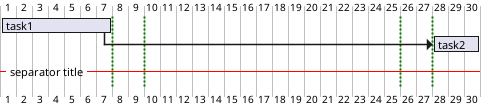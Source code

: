 {
  "sha1": "o4sbsha1611k0n4f29ef18oyu1wy1vk",
  "insertion": {
    "when": "2024-06-04T17:28:39.372Z",
    "url": "https://forum.plantuml.net/18128/gantt-diagram-vertical-separator-styling?show=18128#q18128",
    "user": "plantuml@gmail.com"
  }
}
@startgantt
<style>
separator {
  LineColor red
}
verticalSeparator {
  LineColor green
}
</style>

[task1] lasts 1 week
[task2] starts 20 days after [task1]'s end and requires 3 days

Separator just at [task1]'s end
Separator just 2 days after [task1]'s end

-- separator title --

Separator just at [task2]'s start
Separator just 2 days before [task2]'s start
@endgantt
